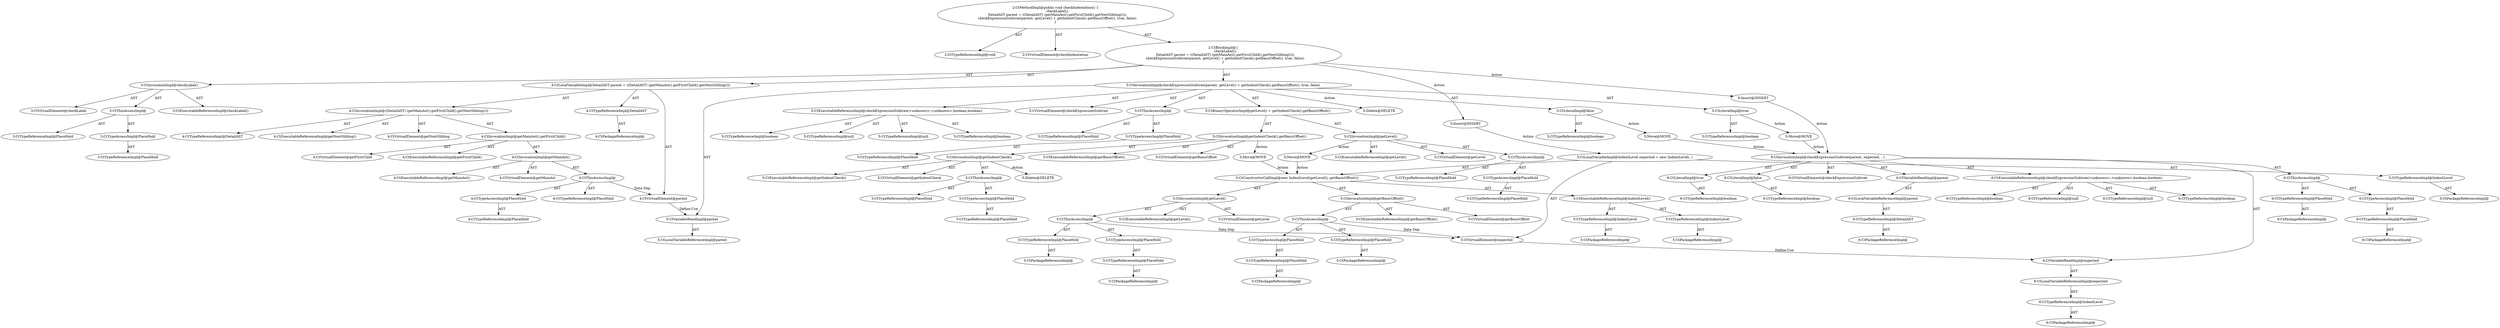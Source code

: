 digraph "checkIndentation#?" {
0 [label="2:CtTypeReferenceImpl@void" shape=ellipse]
1 [label="2:CtVirtualElement@checkIndentation" shape=ellipse]
2 [label="3:CtExecutableReferenceImpl@checkLabel()" shape=ellipse]
3 [label="3:CtVirtualElement@checkLabel" shape=ellipse]
4 [label="3:CtTypeAccessImpl@PlaceHold" shape=ellipse]
5 [label="3:CtTypeReferenceImpl@PlaceHold" shape=ellipse]
6 [label="3:CtThisAccessImpl@" shape=ellipse]
7 [label="3:CtTypeReferenceImpl@PlaceHold" shape=ellipse]
8 [label="3:CtInvocationImpl@checkLabel()" shape=ellipse]
9 [label="4:CtTypeReferenceImpl@DetailAST" shape=ellipse]
10 [label="4:CtPackageReferenceImpl@" shape=ellipse]
11 [label="4:CtExecutableReferenceImpl@getNextSibling()" shape=ellipse]
12 [label="4:CtVirtualElement@getNextSibling" shape=ellipse]
13 [label="4:CtExecutableReferenceImpl@getFirstChild()" shape=ellipse]
14 [label="4:CtVirtualElement@getFirstChild" shape=ellipse]
15 [label="4:CtExecutableReferenceImpl@getMainAst()" shape=ellipse]
16 [label="4:CtVirtualElement@getMainAst" shape=ellipse]
17 [label="4:CtTypeAccessImpl@PlaceHold" shape=ellipse]
18 [label="4:CtTypeReferenceImpl@PlaceHold" shape=ellipse]
19 [label="4:CtThisAccessImpl@" shape=ellipse]
20 [label="4:CtTypeReferenceImpl@PlaceHold" shape=ellipse]
21 [label="4:CtInvocationImpl@getMainAst()" shape=ellipse]
22 [label="4:CtInvocationImpl@getMainAst().getFirstChild()" shape=ellipse]
23 [label="4:CtInvocationImpl@((DetailAST) (getMainAst().getFirstChild().getNextSibling()))" shape=ellipse]
24 [label="4:CtTypeReferenceImpl@DetailAST" shape=ellipse]
25 [label="4:CtVirtualElement@parent" shape=ellipse]
26 [label="4:CtLocalVariableImpl@DetailAST parent = ((DetailAST) (getMainAst().getFirstChild().getNextSibling()))" shape=ellipse]
27 [label="5:CtExecutableReferenceImpl@checkExpressionSubtree(<unknown>,<unknown>,boolean,boolean)" shape=ellipse]
28 [label="5:CtTypeReferenceImpl@null" shape=ellipse]
29 [label="5:CtTypeReferenceImpl@null" shape=ellipse]
30 [label="5:CtTypeReferenceImpl@boolean" shape=ellipse]
31 [label="5:CtTypeReferenceImpl@boolean" shape=ellipse]
32 [label="5:CtVirtualElement@checkExpressionSubtree" shape=ellipse]
33 [label="5:CtTypeAccessImpl@PlaceHold" shape=ellipse]
34 [label="5:CtTypeReferenceImpl@PlaceHold" shape=ellipse]
35 [label="5:CtThisAccessImpl@" shape=ellipse]
36 [label="5:CtTypeReferenceImpl@PlaceHold" shape=ellipse]
37 [label="5:CtVariableReadImpl@parent" shape=ellipse]
38 [label="5:CtLocalVariableReferenceImpl@parent" shape=ellipse]
39 [label="5:CtExecutableReferenceImpl@getLevel()" shape=ellipse]
40 [label="5:CtVirtualElement@getLevel" shape=ellipse]
41 [label="5:CtTypeAccessImpl@PlaceHold" shape=ellipse]
42 [label="5:CtTypeReferenceImpl@PlaceHold" shape=ellipse]
43 [label="5:CtThisAccessImpl@" shape=ellipse]
44 [label="5:CtTypeReferenceImpl@PlaceHold" shape=ellipse]
45 [label="5:CtInvocationImpl@getLevel()" shape=ellipse]
46 [label="5:CtExecutableReferenceImpl@getBasicOffset()" shape=ellipse]
47 [label="5:CtVirtualElement@getBasicOffset" shape=ellipse]
48 [label="5:CtExecutableReferenceImpl@getIndentCheck()" shape=ellipse]
49 [label="5:CtVirtualElement@getIndentCheck" shape=ellipse]
50 [label="5:CtTypeAccessImpl@PlaceHold" shape=ellipse]
51 [label="5:CtTypeReferenceImpl@PlaceHold" shape=ellipse]
52 [label="5:CtThisAccessImpl@" shape=ellipse]
53 [label="5:CtTypeReferenceImpl@PlaceHold" shape=ellipse]
54 [label="5:CtInvocationImpl@getIndentCheck()" shape=ellipse]
55 [label="5:CtInvocationImpl@getIndentCheck().getBasicOffset()" shape=ellipse]
56 [label="5:CtBinaryOperatorImpl@getLevel() + getIndentCheck().getBasicOffset()" shape=ellipse]
57 [label="5:CtLiteralImpl@true" shape=ellipse]
58 [label="5:CtTypeReferenceImpl@boolean" shape=ellipse]
59 [label="5:CtLiteralImpl@false" shape=ellipse]
60 [label="5:CtTypeReferenceImpl@boolean" shape=ellipse]
61 [label="5:CtInvocationImpl@checkExpressionSubtree(parent, getLevel() + getIndentCheck().getBasicOffset(), true, false)" shape=ellipse]
62 [label="2:CtBlockImpl@\{
    checkLabel();
    DetailAST parent = ((DetailAST) (getMainAst().getFirstChild().getNextSibling()));
    checkExpressionSubtree(parent, getLevel() + getIndentCheck().getBasicOffset(), true, false);
\}" shape=ellipse]
63 [label="2:CtMethodImpl@public void checkIndentation() \{
    checkLabel();
    DetailAST parent = ((DetailAST) (getMainAst().getFirstChild().getNextSibling()));
    checkExpressionSubtree(parent, getLevel() + getIndentCheck().getBasicOffset(), true, false);
\}" shape=ellipse]
64 [label="5:Delete@DELETE" shape=ellipse]
65 [label="5:Delete@DELETE" shape=ellipse]
66 [label="5:Insert@INSERT" shape=ellipse]
67 [label="5:CtPackageReferenceImpl@" shape=ellipse]
68 [label="5:CtTypeReferenceImpl@IndentLevel" shape=ellipse]
69 [label="5:CtPackageReferenceImpl@" shape=ellipse]
70 [label="5:CtTypeReferenceImpl@IndentLevel" shape=ellipse]
71 [label="5:CtPackageReferenceImpl@" shape=ellipse]
72 [label="5:CtTypeReferenceImpl@IndentLevel" shape=ellipse]
73 [label="5:CtExecutableReferenceImpl@IndentLevel()" shape=ellipse]
74 [label="5:CtPackageReferenceImpl@" shape=ellipse]
75 [label="5:CtTypeReferenceImpl@PlaceHold" shape=ellipse]
76 [label="5:CtPackageReferenceImpl@" shape=ellipse]
77 [label="5:CtTypeReferenceImpl@PlaceHold" shape=ellipse]
78 [label="5:CtTypeAccessImpl@PlaceHold" shape=ellipse]
79 [label="5:CtThisAccessImpl@" shape=ellipse]
80 [label="5:CtExecutableReferenceImpl@getLevel()" shape=ellipse]
81 [label="5:CtInvocationImpl@getLevel()" shape=ellipse]
82 [label="5:CtVirtualElement@getLevel" shape=ellipse]
83 [label="5:CtPackageReferenceImpl@" shape=ellipse]
84 [label="5:CtTypeReferenceImpl@PlaceHold" shape=ellipse]
85 [label="5:CtPackageReferenceImpl@" shape=ellipse]
86 [label="5:CtTypeReferenceImpl@PlaceHold" shape=ellipse]
87 [label="5:CtTypeAccessImpl@PlaceHold" shape=ellipse]
88 [label="5:CtThisAccessImpl@" shape=ellipse]
89 [label="5:CtExecutableReferenceImpl@getBasicOffset()" shape=ellipse]
90 [label="5:CtInvocationImpl@getBasicOffset()" shape=ellipse]
91 [label="5:CtVirtualElement@getBasicOffset" shape=ellipse]
92 [label="5:CtConstructorCallImpl@new IndentLevel(getLevel(), getBasicOffset())" shape=ellipse]
93 [label="5:CtLocalVariableImpl@IndentLevel expected = new IndentLevel(, )" shape=ellipse]
94 [label="5:CtVirtualElement@expected" shape=ellipse]
95 [label="6:Insert@INSERT" shape=ellipse]
96 [label="6:CtPackageReferenceImpl@" shape=ellipse]
97 [label="6:CtTypeReferenceImpl@PlaceHold" shape=ellipse]
98 [label="6:CtPackageReferenceImpl@" shape=ellipse]
99 [label="6:CtTypeReferenceImpl@PlaceHold" shape=ellipse]
100 [label="6:CtTypeAccessImpl@PlaceHold" shape=ellipse]
101 [label="6:CtThisAccessImpl@" shape=ellipse]
102 [label="6:CtTypeReferenceImpl@null" shape=ellipse]
103 [label="6:CtTypeReferenceImpl@null" shape=ellipse]
104 [label="6:CtTypeReferenceImpl@boolean" shape=ellipse]
105 [label="6:CtTypeReferenceImpl@boolean" shape=ellipse]
106 [label="6:CtExecutableReferenceImpl@checkExpressionSubtree(<unknown>,<unknown>,boolean,boolean)" shape=ellipse]
107 [label="6:CtPackageReferenceImpl@" shape=ellipse]
108 [label="6:CtTypeReferenceImpl@DetailAST" shape=ellipse]
109 [label="6:CtLocalVariableReferenceImpl@parent" shape=ellipse]
110 [label="6:CtVariableReadImpl@parent" shape=ellipse]
111 [label="6:CtPackageReferenceImpl@" shape=ellipse]
112 [label="6:CtTypeReferenceImpl@IndentLevel" shape=ellipse]
113 [label="6:CtLocalVariableReferenceImpl@expected" shape=ellipse]
114 [label="6:CtVariableReadImpl@expected" shape=ellipse]
115 [label="6:CtTypeReferenceImpl@boolean" shape=ellipse]
116 [label="6:CtLiteralImpl@true" shape=ellipse]
117 [label="6:CtTypeReferenceImpl@boolean" shape=ellipse]
118 [label="6:CtLiteralImpl@false" shape=ellipse]
119 [label="6:CtInvocationImpl@checkExpressionSubtree(parent, expected, , )" shape=ellipse]
120 [label="6:CtVirtualElement@checkExpressionSubtree" shape=ellipse]
121 [label="5:Move@MOVE" shape=ellipse]
122 [label="5:Move@MOVE" shape=ellipse]
123 [label="5:Move@MOVE" shape=ellipse]
124 [label="5:Move@MOVE" shape=ellipse]
4 -> 5 [label="AST"];
6 -> 7 [label="AST"];
6 -> 4 [label="AST"];
8 -> 3 [label="AST"];
8 -> 6 [label="AST"];
8 -> 2 [label="AST"];
9 -> 10 [label="AST"];
17 -> 18 [label="AST"];
19 -> 20 [label="AST"];
19 -> 17 [label="AST"];
19 -> 25 [label="Data Dep"];
21 -> 16 [label="AST"];
21 -> 19 [label="AST"];
21 -> 15 [label="AST"];
22 -> 14 [label="AST"];
22 -> 21 [label="AST"];
22 -> 13 [label="AST"];
23 -> 12 [label="AST"];
23 -> 24 [label="AST"];
23 -> 22 [label="AST"];
23 -> 11 [label="AST"];
25 -> 37 [label="Define-Use"];
26 -> 25 [label="AST"];
26 -> 9 [label="AST"];
26 -> 23 [label="AST"];
27 -> 28 [label="AST"];
27 -> 29 [label="AST"];
27 -> 30 [label="AST"];
27 -> 31 [label="AST"];
33 -> 34 [label="AST"];
35 -> 36 [label="AST"];
35 -> 33 [label="AST"];
37 -> 38 [label="AST"];
41 -> 42 [label="AST"];
43 -> 44 [label="AST"];
43 -> 41 [label="AST"];
45 -> 40 [label="AST"];
45 -> 43 [label="AST"];
45 -> 39 [label="AST"];
45 -> 123 [label="Action"];
50 -> 51 [label="AST"];
52 -> 53 [label="AST"];
52 -> 50 [label="AST"];
54 -> 49 [label="AST"];
54 -> 52 [label="AST"];
54 -> 48 [label="AST"];
54 -> 64 [label="Action"];
55 -> 47 [label="AST"];
55 -> 54 [label="AST"];
55 -> 46 [label="AST"];
55 -> 124 [label="Action"];
56 -> 45 [label="AST"];
56 -> 55 [label="AST"];
57 -> 58 [label="AST"];
57 -> 121 [label="Action"];
59 -> 60 [label="AST"];
59 -> 122 [label="Action"];
61 -> 32 [label="AST"];
61 -> 35 [label="AST"];
61 -> 27 [label="AST"];
61 -> 37 [label="AST"];
61 -> 56 [label="AST"];
61 -> 57 [label="AST"];
61 -> 59 [label="AST"];
61 -> 65 [label="Action"];
62 -> 8 [label="AST"];
62 -> 26 [label="AST"];
62 -> 61 [label="AST"];
62 -> 66 [label="Action"];
62 -> 95 [label="Action"];
63 -> 1 [label="AST"];
63 -> 0 [label="AST"];
63 -> 62 [label="AST"];
66 -> 93 [label="Action"];
68 -> 67 [label="AST"];
70 -> 69 [label="AST"];
72 -> 71 [label="AST"];
73 -> 70 [label="AST"];
73 -> 72 [label="AST"];
75 -> 74 [label="AST"];
77 -> 76 [label="AST"];
78 -> 77 [label="AST"];
79 -> 75 [label="AST"];
79 -> 78 [label="AST"];
79 -> 94 [label="Data Dep"];
81 -> 82 [label="AST"];
81 -> 79 [label="AST"];
81 -> 80 [label="AST"];
84 -> 83 [label="AST"];
86 -> 85 [label="AST"];
87 -> 86 [label="AST"];
88 -> 84 [label="AST"];
88 -> 87 [label="AST"];
88 -> 94 [label="Data Dep"];
90 -> 91 [label="AST"];
90 -> 88 [label="AST"];
90 -> 89 [label="AST"];
92 -> 73 [label="AST"];
92 -> 81 [label="AST"];
92 -> 90 [label="AST"];
93 -> 94 [label="AST"];
93 -> 68 [label="AST"];
93 -> 92 [label="AST"];
94 -> 114 [label="Define-Use"];
95 -> 119 [label="Action"];
97 -> 96 [label="AST"];
99 -> 98 [label="AST"];
100 -> 99 [label="AST"];
101 -> 97 [label="AST"];
101 -> 100 [label="AST"];
106 -> 102 [label="AST"];
106 -> 103 [label="AST"];
106 -> 104 [label="AST"];
106 -> 105 [label="AST"];
108 -> 107 [label="AST"];
109 -> 108 [label="AST"];
110 -> 109 [label="AST"];
112 -> 111 [label="AST"];
113 -> 112 [label="AST"];
114 -> 113 [label="AST"];
116 -> 115 [label="AST"];
118 -> 117 [label="AST"];
119 -> 120 [label="AST"];
119 -> 101 [label="AST"];
119 -> 106 [label="AST"];
119 -> 110 [label="AST"];
119 -> 114 [label="AST"];
119 -> 116 [label="AST"];
119 -> 118 [label="AST"];
121 -> 119 [label="Action"];
122 -> 119 [label="Action"];
123 -> 92 [label="Action"];
124 -> 92 [label="Action"];
}